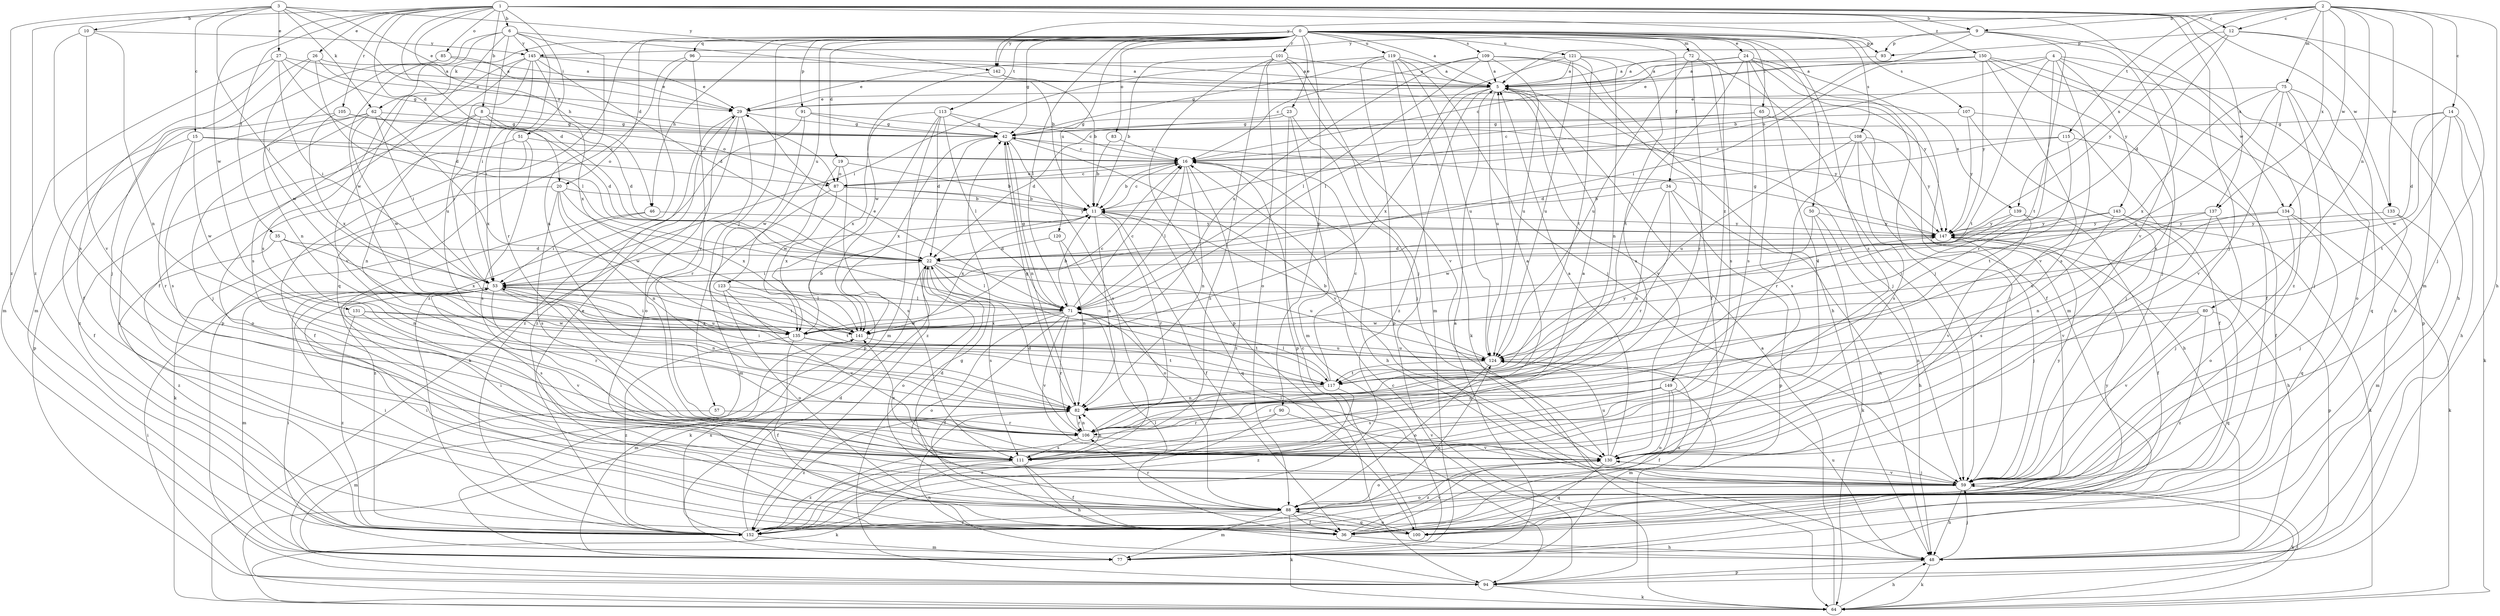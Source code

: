 strict digraph  {
0;
1;
2;
3;
4;
5;
6;
8;
9;
10;
11;
12;
14;
15;
16;
19;
20;
22;
23;
24;
26;
27;
29;
34;
35;
36;
42;
46;
48;
50;
51;
53;
57;
59;
62;
64;
65;
71;
72;
75;
77;
80;
82;
83;
85;
87;
88;
90;
91;
93;
94;
96;
100;
101;
105;
106;
107;
108;
109;
111;
113;
115;
117;
119;
120;
121;
123;
124;
130;
131;
133;
134;
135;
137;
139;
141;
142;
143;
145;
147;
149;
150;
152;
0 -> 5  [label=a];
0 -> 19  [label=d];
0 -> 20  [label=d];
0 -> 23  [label=e];
0 -> 24  [label=e];
0 -> 34  [label=f];
0 -> 42  [label=g];
0 -> 46  [label=h];
0 -> 50  [label=i];
0 -> 57  [label=j];
0 -> 62  [label=k];
0 -> 65  [label=l];
0 -> 71  [label=l];
0 -> 72  [label=m];
0 -> 83  [label=o];
0 -> 90  [label=p];
0 -> 91  [label=p];
0 -> 93  [label=p];
0 -> 96  [label=q];
0 -> 100  [label=q];
0 -> 101  [label=r];
0 -> 107  [label=s];
0 -> 108  [label=s];
0 -> 109  [label=s];
0 -> 111  [label=s];
0 -> 113  [label=t];
0 -> 119  [label=u];
0 -> 120  [label=u];
0 -> 121  [label=u];
0 -> 123  [label=u];
0 -> 142  [label=y];
0 -> 149  [label=z];
1 -> 5  [label=a];
1 -> 6  [label=b];
1 -> 8  [label=b];
1 -> 9  [label=b];
1 -> 12  [label=c];
1 -> 20  [label=d];
1 -> 22  [label=d];
1 -> 26  [label=e];
1 -> 35  [label=f];
1 -> 46  [label=h];
1 -> 51  [label=i];
1 -> 59  [label=j];
1 -> 85  [label=o];
1 -> 105  [label=r];
1 -> 130  [label=v];
1 -> 131  [label=w];
1 -> 133  [label=w];
1 -> 137  [label=x];
1 -> 150  [label=z];
1 -> 152  [label=z];
2 -> 9  [label=b];
2 -> 12  [label=c];
2 -> 14  [label=c];
2 -> 48  [label=h];
2 -> 75  [label=m];
2 -> 77  [label=m];
2 -> 80  [label=n];
2 -> 115  [label=t];
2 -> 133  [label=w];
2 -> 134  [label=w];
2 -> 137  [label=x];
2 -> 139  [label=x];
2 -> 142  [label=y];
3 -> 10  [label=b];
3 -> 15  [label=c];
3 -> 27  [label=e];
3 -> 29  [label=e];
3 -> 53  [label=i];
3 -> 62  [label=k];
3 -> 87  [label=o];
3 -> 142  [label=y];
3 -> 152  [label=z];
4 -> 5  [label=a];
4 -> 48  [label=h];
4 -> 87  [label=o];
4 -> 106  [label=r];
4 -> 111  [label=s];
4 -> 117  [label=t];
4 -> 134  [label=w];
4 -> 143  [label=y];
5 -> 29  [label=e];
5 -> 59  [label=j];
5 -> 124  [label=u];
5 -> 130  [label=v];
5 -> 139  [label=x];
5 -> 141  [label=x];
5 -> 152  [label=z];
6 -> 11  [label=b];
6 -> 36  [label=f];
6 -> 53  [label=i];
6 -> 82  [label=n];
6 -> 106  [label=r];
6 -> 111  [label=s];
6 -> 135  [label=w];
6 -> 145  [label=y];
8 -> 22  [label=d];
8 -> 42  [label=g];
8 -> 53  [label=i];
8 -> 82  [label=n];
8 -> 87  [label=o];
8 -> 152  [label=z];
9 -> 11  [label=b];
9 -> 93  [label=p];
9 -> 111  [label=s];
9 -> 117  [label=t];
9 -> 145  [label=y];
9 -> 152  [label=z];
10 -> 82  [label=n];
10 -> 111  [label=s];
10 -> 130  [label=v];
10 -> 145  [label=y];
11 -> 16  [label=c];
11 -> 36  [label=f];
11 -> 53  [label=i];
11 -> 82  [label=n];
11 -> 100  [label=q];
11 -> 106  [label=r];
11 -> 141  [label=x];
11 -> 147  [label=y];
12 -> 22  [label=d];
12 -> 48  [label=h];
12 -> 59  [label=j];
12 -> 93  [label=p];
12 -> 147  [label=y];
14 -> 22  [label=d];
14 -> 42  [label=g];
14 -> 48  [label=h];
14 -> 64  [label=k];
14 -> 117  [label=t];
14 -> 135  [label=w];
15 -> 16  [label=c];
15 -> 36  [label=f];
15 -> 87  [label=o];
15 -> 106  [label=r];
15 -> 135  [label=w];
16 -> 11  [label=b];
16 -> 48  [label=h];
16 -> 71  [label=l];
16 -> 82  [label=n];
16 -> 87  [label=o];
16 -> 152  [label=z];
19 -> 11  [label=b];
19 -> 87  [label=o];
19 -> 111  [label=s];
19 -> 135  [label=w];
20 -> 11  [label=b];
20 -> 64  [label=k];
20 -> 82  [label=n];
20 -> 111  [label=s];
20 -> 135  [label=w];
20 -> 141  [label=x];
22 -> 53  [label=i];
22 -> 64  [label=k];
22 -> 71  [label=l];
22 -> 88  [label=o];
22 -> 111  [label=s];
22 -> 117  [label=t];
22 -> 124  [label=u];
23 -> 22  [label=d];
23 -> 42  [label=g];
23 -> 59  [label=j];
23 -> 77  [label=m];
23 -> 94  [label=p];
24 -> 5  [label=a];
24 -> 16  [label=c];
24 -> 36  [label=f];
24 -> 59  [label=j];
24 -> 77  [label=m];
24 -> 111  [label=s];
24 -> 117  [label=t];
24 -> 130  [label=v];
26 -> 5  [label=a];
26 -> 29  [label=e];
26 -> 59  [label=j];
26 -> 71  [label=l];
26 -> 135  [label=w];
27 -> 5  [label=a];
27 -> 22  [label=d];
27 -> 36  [label=f];
27 -> 42  [label=g];
27 -> 53  [label=i];
27 -> 77  [label=m];
29 -> 42  [label=g];
29 -> 64  [label=k];
29 -> 88  [label=o];
29 -> 106  [label=r];
29 -> 152  [label=z];
34 -> 11  [label=b];
34 -> 48  [label=h];
34 -> 82  [label=n];
34 -> 94  [label=p];
34 -> 106  [label=r];
35 -> 22  [label=d];
35 -> 82  [label=n];
35 -> 141  [label=x];
35 -> 152  [label=z];
36 -> 48  [label=h];
36 -> 53  [label=i];
36 -> 71  [label=l];
36 -> 124  [label=u];
36 -> 130  [label=v];
36 -> 147  [label=y];
42 -> 16  [label=c];
42 -> 82  [label=n];
42 -> 111  [label=s];
42 -> 130  [label=v];
42 -> 141  [label=x];
42 -> 152  [label=z];
46 -> 53  [label=i];
46 -> 147  [label=y];
46 -> 152  [label=z];
48 -> 53  [label=i];
48 -> 59  [label=j];
48 -> 64  [label=k];
48 -> 94  [label=p];
48 -> 124  [label=u];
50 -> 48  [label=h];
50 -> 64  [label=k];
50 -> 135  [label=w];
50 -> 147  [label=y];
51 -> 16  [label=c];
51 -> 36  [label=f];
51 -> 88  [label=o];
51 -> 111  [label=s];
53 -> 71  [label=l];
53 -> 77  [label=m];
53 -> 82  [label=n];
53 -> 106  [label=r];
53 -> 111  [label=s];
53 -> 124  [label=u];
57 -> 77  [label=m];
57 -> 106  [label=r];
59 -> 22  [label=d];
59 -> 48  [label=h];
59 -> 53  [label=i];
59 -> 64  [label=k];
59 -> 71  [label=l];
59 -> 88  [label=o];
59 -> 130  [label=v];
59 -> 147  [label=y];
62 -> 42  [label=g];
62 -> 53  [label=i];
62 -> 59  [label=j];
62 -> 111  [label=s];
62 -> 135  [label=w];
62 -> 141  [label=x];
62 -> 152  [label=z];
64 -> 5  [label=a];
64 -> 16  [label=c];
64 -> 48  [label=h];
64 -> 59  [label=j];
65 -> 16  [label=c];
65 -> 42  [label=g];
65 -> 59  [label=j];
65 -> 111  [label=s];
71 -> 11  [label=b];
71 -> 16  [label=c];
71 -> 29  [label=e];
71 -> 36  [label=f];
71 -> 42  [label=g];
71 -> 88  [label=o];
71 -> 106  [label=r];
71 -> 117  [label=t];
71 -> 130  [label=v];
71 -> 135  [label=w];
71 -> 141  [label=x];
72 -> 5  [label=a];
72 -> 59  [label=j];
72 -> 106  [label=r];
72 -> 111  [label=s];
72 -> 124  [label=u];
75 -> 29  [label=e];
75 -> 59  [label=j];
75 -> 88  [label=o];
75 -> 100  [label=q];
75 -> 124  [label=u];
75 -> 130  [label=v];
75 -> 141  [label=x];
77 -> 5  [label=a];
80 -> 82  [label=n];
80 -> 100  [label=q];
80 -> 130  [label=v];
80 -> 135  [label=w];
80 -> 152  [label=z];
82 -> 42  [label=g];
82 -> 106  [label=r];
82 -> 152  [label=z];
83 -> 11  [label=b];
83 -> 16  [label=c];
85 -> 5  [label=a];
85 -> 29  [label=e];
85 -> 77  [label=m];
85 -> 82  [label=n];
87 -> 11  [label=b];
87 -> 16  [label=c];
87 -> 77  [label=m];
87 -> 141  [label=x];
87 -> 147  [label=y];
88 -> 29  [label=e];
88 -> 36  [label=f];
88 -> 64  [label=k];
88 -> 77  [label=m];
88 -> 100  [label=q];
88 -> 106  [label=r];
88 -> 152  [label=z];
90 -> 106  [label=r];
90 -> 130  [label=v];
90 -> 152  [label=z];
91 -> 16  [label=c];
91 -> 42  [label=g];
91 -> 135  [label=w];
91 -> 152  [label=z];
93 -> 5  [label=a];
94 -> 42  [label=g];
94 -> 53  [label=i];
94 -> 64  [label=k];
94 -> 82  [label=n];
96 -> 5  [label=a];
96 -> 94  [label=p];
96 -> 106  [label=r];
96 -> 152  [label=z];
100 -> 16  [label=c];
100 -> 53  [label=i];
100 -> 88  [label=o];
101 -> 5  [label=a];
101 -> 11  [label=b];
101 -> 59  [label=j];
101 -> 88  [label=o];
101 -> 94  [label=p];
101 -> 130  [label=v];
101 -> 152  [label=z];
105 -> 22  [label=d];
105 -> 42  [label=g];
105 -> 94  [label=p];
105 -> 141  [label=x];
106 -> 5  [label=a];
106 -> 22  [label=d];
106 -> 82  [label=n];
106 -> 111  [label=s];
106 -> 130  [label=v];
107 -> 36  [label=f];
107 -> 42  [label=g];
107 -> 59  [label=j];
107 -> 147  [label=y];
108 -> 16  [label=c];
108 -> 48  [label=h];
108 -> 106  [label=r];
108 -> 111  [label=s];
108 -> 124  [label=u];
108 -> 147  [label=y];
109 -> 5  [label=a];
109 -> 16  [label=c];
109 -> 36  [label=f];
109 -> 48  [label=h];
109 -> 71  [label=l];
109 -> 124  [label=u];
109 -> 141  [label=x];
111 -> 5  [label=a];
111 -> 36  [label=f];
111 -> 48  [label=h];
111 -> 64  [label=k];
111 -> 82  [label=n];
111 -> 141  [label=x];
111 -> 152  [label=z];
113 -> 22  [label=d];
113 -> 42  [label=g];
113 -> 71  [label=l];
113 -> 77  [label=m];
113 -> 94  [label=p];
113 -> 141  [label=x];
113 -> 147  [label=y];
115 -> 16  [label=c];
115 -> 22  [label=d];
115 -> 36  [label=f];
115 -> 117  [label=t];
117 -> 16  [label=c];
117 -> 53  [label=i];
117 -> 71  [label=l];
117 -> 82  [label=n];
117 -> 152  [label=z];
119 -> 5  [label=a];
119 -> 42  [label=g];
119 -> 53  [label=i];
119 -> 59  [label=j];
119 -> 64  [label=k];
119 -> 77  [label=m];
119 -> 94  [label=p];
119 -> 124  [label=u];
120 -> 22  [label=d];
120 -> 82  [label=n];
120 -> 88  [label=o];
121 -> 5  [label=a];
121 -> 29  [label=e];
121 -> 71  [label=l];
121 -> 82  [label=n];
121 -> 111  [label=s];
121 -> 117  [label=t];
121 -> 124  [label=u];
123 -> 71  [label=l];
123 -> 88  [label=o];
123 -> 117  [label=t];
123 -> 130  [label=v];
124 -> 11  [label=b];
124 -> 88  [label=o];
124 -> 117  [label=t];
124 -> 147  [label=y];
130 -> 5  [label=a];
130 -> 59  [label=j];
130 -> 88  [label=o];
130 -> 100  [label=q];
130 -> 124  [label=u];
130 -> 152  [label=z];
131 -> 130  [label=v];
131 -> 135  [label=w];
131 -> 141  [label=x];
131 -> 152  [label=z];
133 -> 59  [label=j];
133 -> 77  [label=m];
133 -> 147  [label=y];
134 -> 64  [label=k];
134 -> 88  [label=o];
134 -> 100  [label=q];
134 -> 124  [label=u];
134 -> 147  [label=y];
135 -> 11  [label=b];
135 -> 16  [label=c];
135 -> 36  [label=f];
135 -> 53  [label=i];
135 -> 117  [label=t];
135 -> 124  [label=u];
135 -> 152  [label=z];
137 -> 59  [label=j];
137 -> 82  [label=n];
137 -> 130  [label=v];
137 -> 147  [label=y];
139 -> 36  [label=f];
139 -> 53  [label=i];
139 -> 130  [label=v];
139 -> 147  [label=y];
141 -> 53  [label=i];
141 -> 77  [label=m];
141 -> 124  [label=u];
142 -> 11  [label=b];
142 -> 135  [label=w];
142 -> 147  [label=y];
143 -> 48  [label=h];
143 -> 64  [label=k];
143 -> 71  [label=l];
143 -> 111  [label=s];
143 -> 147  [label=y];
145 -> 5  [label=a];
145 -> 22  [label=d];
145 -> 29  [label=e];
145 -> 53  [label=i];
145 -> 111  [label=s];
145 -> 124  [label=u];
145 -> 130  [label=v];
145 -> 141  [label=x];
147 -> 22  [label=d];
147 -> 42  [label=g];
147 -> 59  [label=j];
147 -> 94  [label=p];
149 -> 36  [label=f];
149 -> 77  [label=m];
149 -> 82  [label=n];
149 -> 88  [label=o];
149 -> 106  [label=r];
149 -> 111  [label=s];
150 -> 5  [label=a];
150 -> 29  [label=e];
150 -> 36  [label=f];
150 -> 53  [label=i];
150 -> 59  [label=j];
150 -> 94  [label=p];
150 -> 130  [label=v];
150 -> 147  [label=y];
152 -> 22  [label=d];
152 -> 77  [label=m];
152 -> 124  [label=u];
152 -> 141  [label=x];
}
